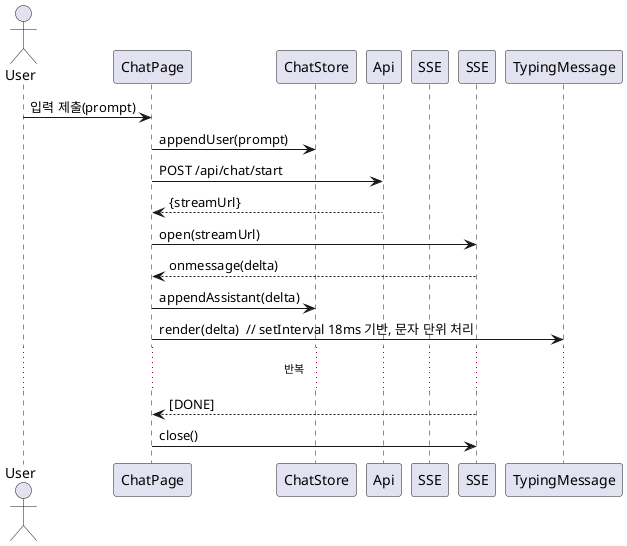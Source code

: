 @startuml
actor User
participant ChatPage as UI
participant ChatStore as CS
participant Api as ChatAPI
participant SSE as EventSource

User -> UI: 입력 제출(prompt)
UI -> CS: appendUser(prompt)
UI -> ChatAPI: POST /api/chat/start
ChatAPI --> UI: {streamUrl}
UI -> SSE: open(streamUrl)
SSE --> UI: onmessage(delta)
UI -> CS: appendAssistant(delta)
UI -> TypingMessage: render(delta)  // setInterval 18ms 기반, 문자 단위 처리
... 반복 ...
SSE --> UI: [DONE]
UI -> SSE: close()
@enduml
